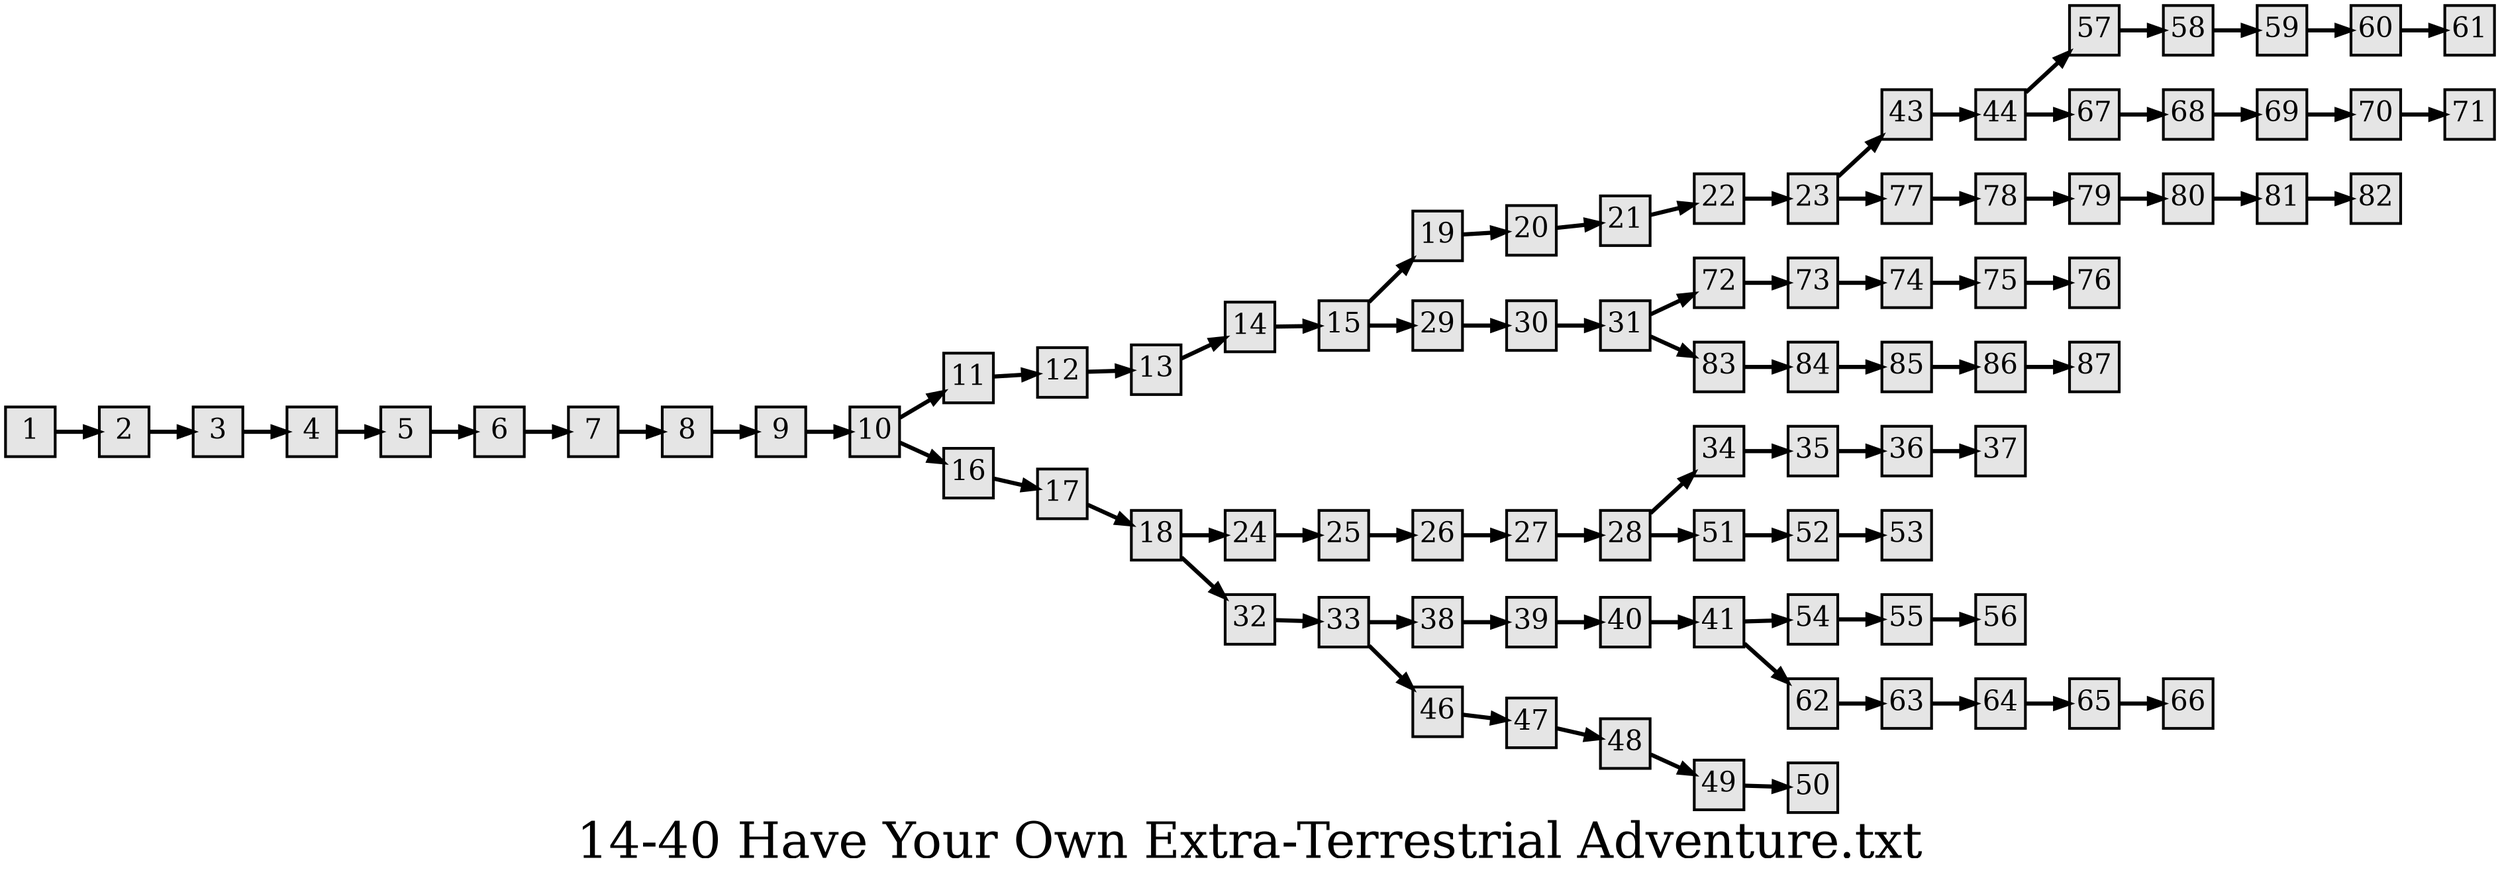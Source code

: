 digraph g{
  graph [ label="14-40 Have Your Own Extra-Terrestrial Adventure.txt" rankdir=LR, ordering=out, fontsize=36, nodesep="0.35", ranksep="0.45"];
  node  [shape=rect, penwidth=2, fontsize=20, style=filled, fillcolor=grey90, margin="0,0", labelfloat=true, regular=true, fixedsize=true];
  edge  [labelfloat=true, penwidth=3, fontsize=12];
  1 -> 2;
  2 -> 3;
  3 -> 4;
  4 -> 5;
  5 -> 6;
  6 -> 7;
  7 -> 8;
  8 -> 9;
  9 -> 10;
  10 -> 11;
  10 -> 16;
  11 -> 12;
  12 -> 13;
  13 -> 14;
  14 -> 15;
  15 -> 19;
  15 -> 29;
  16 -> 17;
  17 -> 18;
  18 -> 24;
  18 -> 32;
  19 -> 20;
  20 -> 21;
  21 -> 22;
  22 -> 23;
  23 -> 43;
  23 -> 77;
  24 -> 25;
  25 -> 26;
  26 -> 27;
  27 -> 28;
  28 -> 34;
  28 -> 51;
  29 -> 30;
  30 -> 31;
  31 -> 72;
  31 -> 83;
  32 -> 33;
  33 -> 38;
  33 -> 46;
  34 -> 35;
  35 -> 36;
  36 -> 37;
  38 -> 39;
  39 -> 40;
  40 -> 41;
  41 -> 54;
  41 -> 62;
  43 -> 44;
  44 -> 57;
  44 -> 67;
  46 -> 47;
  47 -> 48;
  48 -> 49;
  49 -> 50;
  51 -> 52;
  52 -> 53;
  54 -> 55;
  55 -> 56;
  57 -> 58;
  58 -> 59;
  59 -> 60;
  60 -> 61;
  62 -> 63;
  63 -> 64;
  64 -> 65;
  65 -> 66;
  67 -> 68;
  68 -> 69;
  69 -> 70;
  70 -> 71;
  72 -> 73;
  73 -> 74;
  74 -> 75;
  75 -> 76;
  77 -> 78;
  78 -> 79;
  79 -> 80;
  80 -> 81;
  81 -> 82;
  83 -> 84;
  84 -> 85;
  85 -> 86;
  86 -> 87;
}

